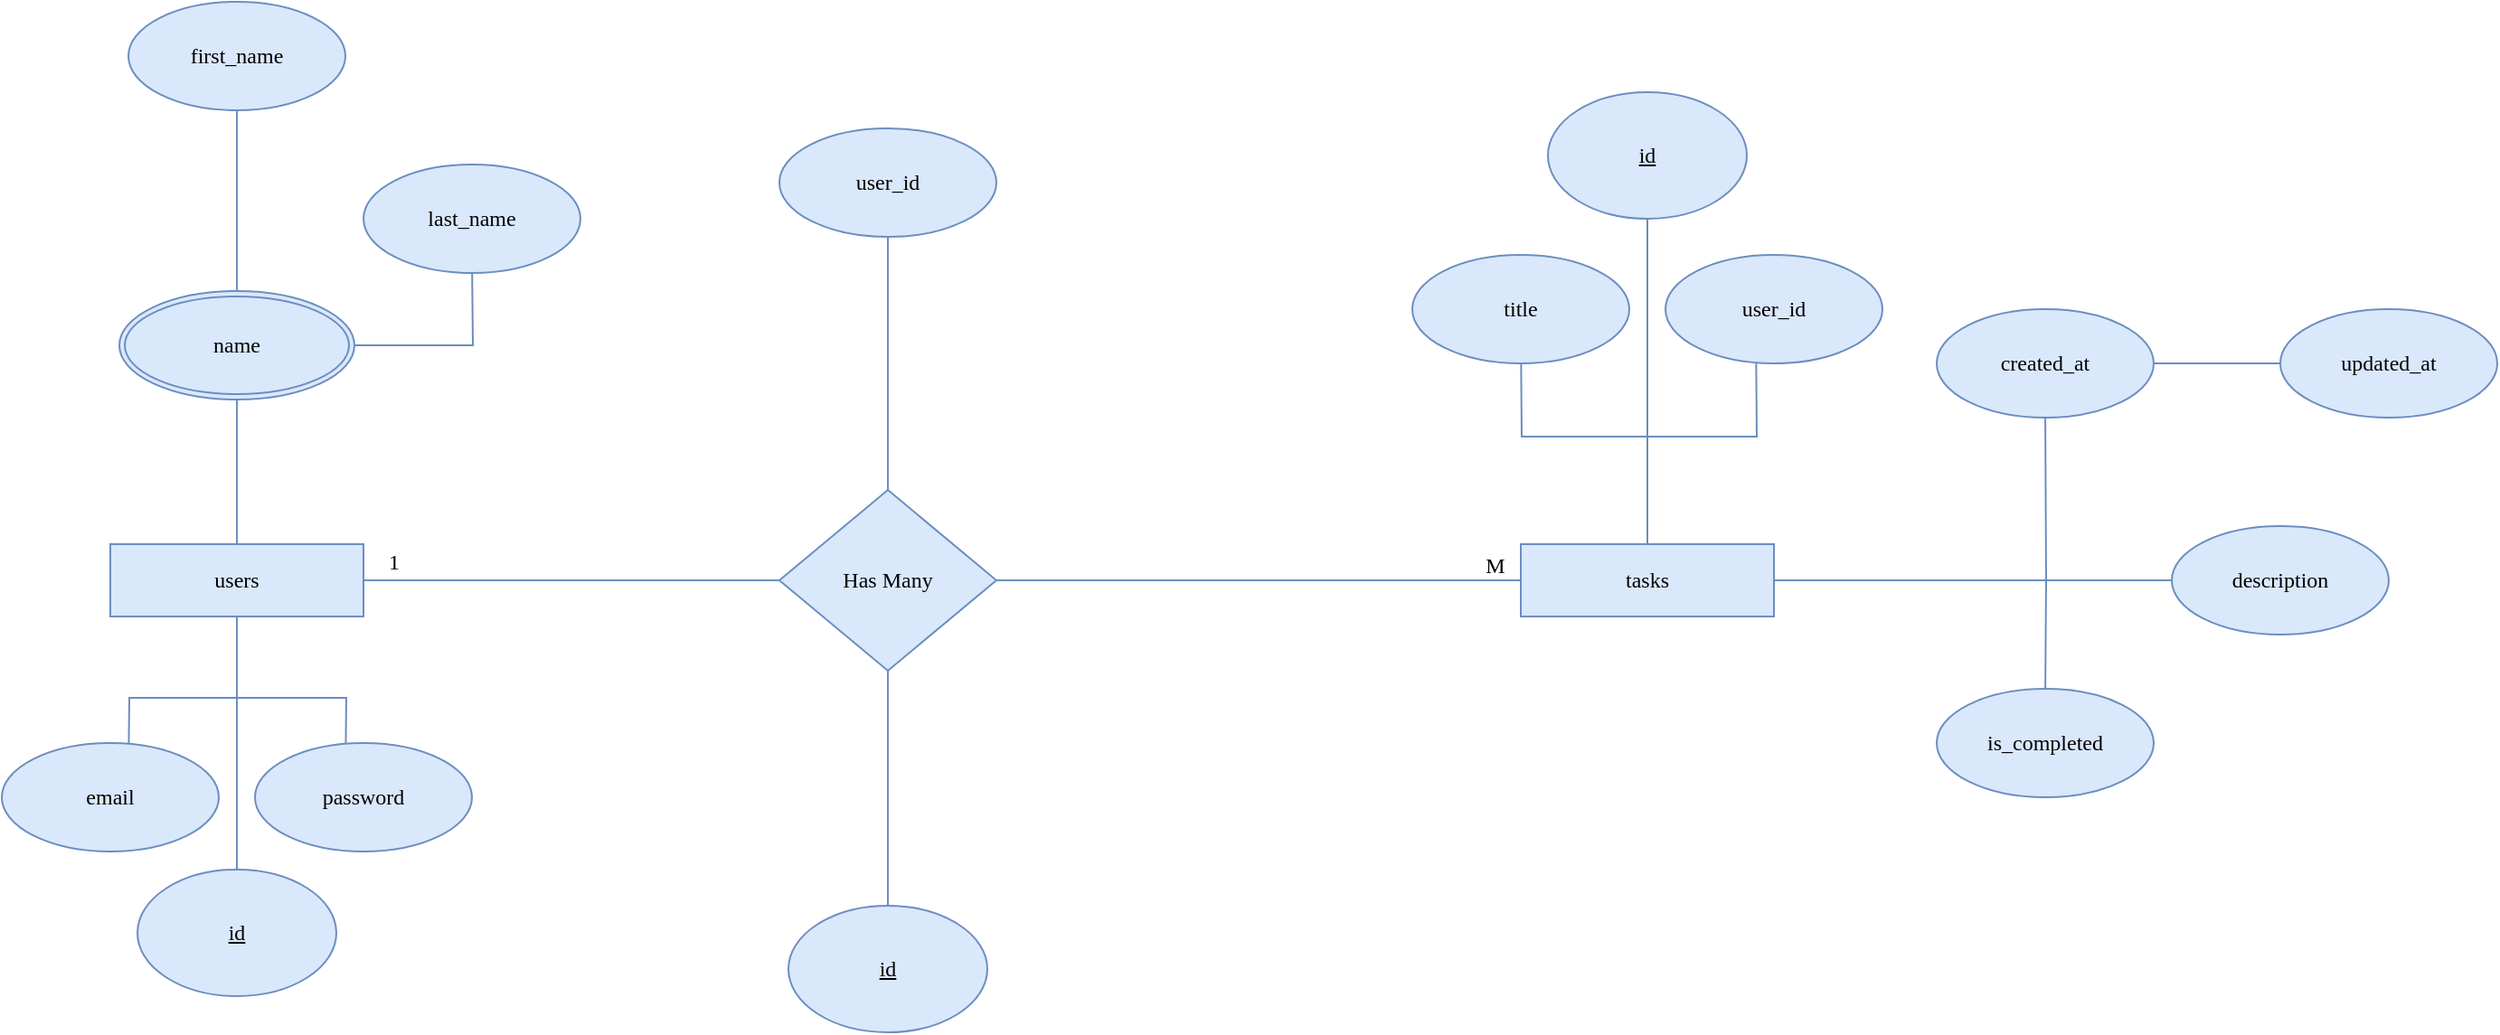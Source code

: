 <mxfile version="28.2.7">
  <diagram name="Page-1" id="ShCrVE427E_8MIGJ9xWh">
    <mxGraphModel dx="1973" dy="1744" grid="1" gridSize="10" guides="1" tooltips="1" connect="1" arrows="1" fold="1" page="1" pageScale="1" pageWidth="850" pageHeight="1100" math="0" shadow="0">
      <root>
        <mxCell id="0" />
        <mxCell id="1" parent="0" />
        <mxCell id="LQ3cpYP-hFQv1cbR6Jh2-3" style="edgeStyle=orthogonalEdgeStyle;rounded=0;orthogonalLoop=1;jettySize=auto;html=1;fillColor=#dae8fc;strokeColor=#6c8ebf;fontFamily=Times New Roman;" edge="1" parent="1" source="LQ3cpYP-hFQv1cbR6Jh2-1">
          <mxGeometry relative="1" as="geometry">
            <mxPoint x="390" y="20" as="targetPoint" />
          </mxGeometry>
        </mxCell>
        <mxCell id="LQ3cpYP-hFQv1cbR6Jh2-5" style="edgeStyle=orthogonalEdgeStyle;rounded=0;orthogonalLoop=1;jettySize=auto;html=1;fillColor=#dae8fc;strokeColor=#6c8ebf;fontFamily=Times New Roman;" edge="1" parent="1" source="LQ3cpYP-hFQv1cbR6Jh2-1">
          <mxGeometry relative="1" as="geometry">
            <mxPoint x="450" y="100" as="targetPoint" />
          </mxGeometry>
        </mxCell>
        <mxCell id="LQ3cpYP-hFQv1cbR6Jh2-6" style="edgeStyle=orthogonalEdgeStyle;rounded=0;orthogonalLoop=1;jettySize=auto;html=1;fillColor=#dae8fc;strokeColor=#6c8ebf;fontFamily=Times New Roman;" edge="1" parent="1" source="LQ3cpYP-hFQv1cbR6Jh2-1">
          <mxGeometry relative="1" as="geometry">
            <mxPoint x="320" y="100" as="targetPoint" />
          </mxGeometry>
        </mxCell>
        <mxCell id="LQ3cpYP-hFQv1cbR6Jh2-8" style="edgeStyle=orthogonalEdgeStyle;rounded=0;orthogonalLoop=1;jettySize=auto;html=1;fillColor=#dae8fc;strokeColor=#6c8ebf;fontFamily=Times New Roman;" edge="1" parent="1" source="LQ3cpYP-hFQv1cbR6Jh2-1">
          <mxGeometry relative="1" as="geometry">
            <mxPoint x="700" y="240" as="targetPoint" />
          </mxGeometry>
        </mxCell>
        <mxCell id="LQ3cpYP-hFQv1cbR6Jh2-10" style="edgeStyle=orthogonalEdgeStyle;rounded=0;orthogonalLoop=1;jettySize=auto;html=1;fillColor=#dae8fc;strokeColor=#6c8ebf;fontFamily=Times New Roman;" edge="1" parent="1" source="LQ3cpYP-hFQv1cbR6Jh2-1">
          <mxGeometry relative="1" as="geometry">
            <mxPoint x="610" y="310" as="targetPoint" />
          </mxGeometry>
        </mxCell>
        <mxCell id="LQ3cpYP-hFQv1cbR6Jh2-12" style="edgeStyle=orthogonalEdgeStyle;rounded=0;orthogonalLoop=1;jettySize=auto;html=1;fillColor=#dae8fc;strokeColor=#6c8ebf;fontFamily=Times New Roman;" edge="1" parent="1" source="LQ3cpYP-hFQv1cbR6Jh2-1">
          <mxGeometry relative="1" as="geometry">
            <mxPoint x="610" y="140" as="targetPoint" />
          </mxGeometry>
        </mxCell>
        <mxCell id="LQ3cpYP-hFQv1cbR6Jh2-16" style="edgeStyle=orthogonalEdgeStyle;rounded=0;orthogonalLoop=1;jettySize=auto;html=1;fillColor=#dae8fc;strokeColor=#6c8ebf;fontFamily=Times New Roman;" edge="1" parent="1" source="LQ3cpYP-hFQv1cbR6Jh2-1">
          <mxGeometry relative="1" as="geometry">
            <mxPoint x="10" y="240" as="targetPoint" />
          </mxGeometry>
        </mxCell>
        <mxCell id="LQ3cpYP-hFQv1cbR6Jh2-1" value="tasks" style="whiteSpace=wrap;html=1;align=center;fillColor=#dae8fc;strokeColor=#6c8ebf;fontFamily=Times New Roman;" vertex="1" parent="1">
          <mxGeometry x="320" y="220" width="140" height="40" as="geometry" />
        </mxCell>
        <mxCell id="LQ3cpYP-hFQv1cbR6Jh2-4" value="user_id" style="ellipse;whiteSpace=wrap;html=1;align=center;fillColor=#dae8fc;strokeColor=#6c8ebf;fontFamily=Times New Roman;" vertex="1" parent="1">
          <mxGeometry x="400" y="60" width="120" height="60" as="geometry" />
        </mxCell>
        <mxCell id="LQ3cpYP-hFQv1cbR6Jh2-7" value="title" style="ellipse;whiteSpace=wrap;html=1;align=center;fillColor=#dae8fc;strokeColor=#6c8ebf;fontFamily=Times New Roman;" vertex="1" parent="1">
          <mxGeometry x="260" y="60" width="120" height="60" as="geometry" />
        </mxCell>
        <mxCell id="LQ3cpYP-hFQv1cbR6Jh2-9" value="description" style="ellipse;whiteSpace=wrap;html=1;align=center;fillColor=#dae8fc;strokeColor=#6c8ebf;fontFamily=Times New Roman;" vertex="1" parent="1">
          <mxGeometry x="680" y="210" width="120" height="60" as="geometry" />
        </mxCell>
        <mxCell id="LQ3cpYP-hFQv1cbR6Jh2-11" value="is_completed" style="ellipse;whiteSpace=wrap;html=1;align=center;fillColor=#dae8fc;strokeColor=#6c8ebf;fontFamily=Times New Roman;" vertex="1" parent="1">
          <mxGeometry x="550" y="300" width="120" height="60" as="geometry" />
        </mxCell>
        <mxCell id="LQ3cpYP-hFQv1cbR6Jh2-14" style="edgeStyle=orthogonalEdgeStyle;rounded=0;orthogonalLoop=1;jettySize=auto;html=1;fillColor=#dae8fc;strokeColor=#6c8ebf;fontFamily=Times New Roman;" edge="1" parent="1" source="LQ3cpYP-hFQv1cbR6Jh2-13">
          <mxGeometry relative="1" as="geometry">
            <mxPoint x="780" y="120" as="targetPoint" />
          </mxGeometry>
        </mxCell>
        <mxCell id="LQ3cpYP-hFQv1cbR6Jh2-13" value="created_at" style="ellipse;whiteSpace=wrap;html=1;align=center;fillColor=#dae8fc;strokeColor=#6c8ebf;fontFamily=Times New Roman;" vertex="1" parent="1">
          <mxGeometry x="550" y="90" width="120" height="60" as="geometry" />
        </mxCell>
        <mxCell id="LQ3cpYP-hFQv1cbR6Jh2-15" value="updated_at" style="ellipse;whiteSpace=wrap;html=1;align=center;fillColor=#dae8fc;strokeColor=#6c8ebf;fontFamily=Times New Roman;" vertex="1" parent="1">
          <mxGeometry x="740" y="90" width="120" height="60" as="geometry" />
        </mxCell>
        <mxCell id="LQ3cpYP-hFQv1cbR6Jh2-18" style="edgeStyle=orthogonalEdgeStyle;rounded=0;orthogonalLoop=1;jettySize=auto;html=1;fillColor=#dae8fc;strokeColor=#6c8ebf;fontFamily=Times New Roman;" edge="1" parent="1" source="LQ3cpYP-hFQv1cbR6Jh2-17">
          <mxGeometry relative="1" as="geometry">
            <mxPoint x="-30" y="40" as="targetPoint" />
          </mxGeometry>
        </mxCell>
        <mxCell id="LQ3cpYP-hFQv1cbR6Jh2-21" style="edgeStyle=orthogonalEdgeStyle;rounded=0;orthogonalLoop=1;jettySize=auto;html=1;fillColor=#dae8fc;strokeColor=#6c8ebf;fontFamily=Times New Roman;" edge="1" parent="1" source="LQ3cpYP-hFQv1cbR6Jh2-17">
          <mxGeometry relative="1" as="geometry">
            <mxPoint x="-30" y="444" as="targetPoint" />
          </mxGeometry>
        </mxCell>
        <mxCell id="LQ3cpYP-hFQv1cbR6Jh2-23" style="edgeStyle=orthogonalEdgeStyle;rounded=0;orthogonalLoop=1;jettySize=auto;html=1;fillColor=#dae8fc;strokeColor=#6c8ebf;fontFamily=Times New Roman;" edge="1" parent="1" source="LQ3cpYP-hFQv1cbR6Jh2-17">
          <mxGeometry relative="1" as="geometry">
            <mxPoint x="-330" y="240" as="targetPoint" />
          </mxGeometry>
        </mxCell>
        <mxCell id="LQ3cpYP-hFQv1cbR6Jh2-17" value="Has Many" style="shape=rhombus;perimeter=rhombusPerimeter;whiteSpace=wrap;html=1;align=center;fillColor=#dae8fc;strokeColor=#6c8ebf;fontFamily=Times New Roman;" vertex="1" parent="1">
          <mxGeometry x="-90" y="190" width="120" height="100" as="geometry" />
        </mxCell>
        <mxCell id="LQ3cpYP-hFQv1cbR6Jh2-20" value="user_id" style="ellipse;whiteSpace=wrap;html=1;align=center;fillColor=#dae8fc;strokeColor=#6c8ebf;fontFamily=Times New Roman;" vertex="1" parent="1">
          <mxGeometry x="-90" y="-10" width="120" height="60" as="geometry" />
        </mxCell>
        <mxCell id="LQ3cpYP-hFQv1cbR6Jh2-25" style="edgeStyle=orthogonalEdgeStyle;rounded=0;orthogonalLoop=1;jettySize=auto;html=1;fillColor=#dae8fc;strokeColor=#6c8ebf;fontFamily=Times New Roman;" edge="1" parent="1" source="LQ3cpYP-hFQv1cbR6Jh2-24">
          <mxGeometry relative="1" as="geometry">
            <mxPoint x="-390" y="420" as="targetPoint" />
          </mxGeometry>
        </mxCell>
        <mxCell id="LQ3cpYP-hFQv1cbR6Jh2-28" style="edgeStyle=orthogonalEdgeStyle;rounded=0;orthogonalLoop=1;jettySize=auto;html=1;fillColor=#dae8fc;strokeColor=#6c8ebf;fontFamily=Times New Roman;" edge="1" parent="1" source="LQ3cpYP-hFQv1cbR6Jh2-24">
          <mxGeometry relative="1" as="geometry">
            <mxPoint x="-330" y="350" as="targetPoint" />
          </mxGeometry>
        </mxCell>
        <mxCell id="LQ3cpYP-hFQv1cbR6Jh2-29" style="edgeStyle=orthogonalEdgeStyle;rounded=0;orthogonalLoop=1;jettySize=auto;html=1;fillColor=#dae8fc;strokeColor=#6c8ebf;fontFamily=Times New Roman;" edge="1" parent="1" source="LQ3cpYP-hFQv1cbR6Jh2-24">
          <mxGeometry relative="1" as="geometry">
            <mxPoint x="-450" y="350" as="targetPoint" />
          </mxGeometry>
        </mxCell>
        <mxCell id="LQ3cpYP-hFQv1cbR6Jh2-32" style="edgeStyle=orthogonalEdgeStyle;rounded=0;orthogonalLoop=1;jettySize=auto;html=1;fillColor=#dae8fc;strokeColor=#6c8ebf;fontFamily=Times New Roman;" edge="1" parent="1" source="LQ3cpYP-hFQv1cbR6Jh2-24">
          <mxGeometry relative="1" as="geometry">
            <mxPoint x="-390" y="130" as="targetPoint" />
          </mxGeometry>
        </mxCell>
        <mxCell id="LQ3cpYP-hFQv1cbR6Jh2-24" value="users" style="whiteSpace=wrap;html=1;align=center;fillColor=#dae8fc;strokeColor=#6c8ebf;fontFamily=Times New Roman;" vertex="1" parent="1">
          <mxGeometry x="-460" y="220" width="140" height="40" as="geometry" />
        </mxCell>
        <mxCell id="LQ3cpYP-hFQv1cbR6Jh2-27" value="password" style="ellipse;whiteSpace=wrap;html=1;align=center;fillColor=#dae8fc;strokeColor=#6c8ebf;fontFamily=Times New Roman;" vertex="1" parent="1">
          <mxGeometry x="-380" y="330" width="120" height="60" as="geometry" />
        </mxCell>
        <mxCell id="LQ3cpYP-hFQv1cbR6Jh2-30" value="email" style="ellipse;whiteSpace=wrap;html=1;align=center;fillColor=#dae8fc;strokeColor=#6c8ebf;fontFamily=Times New Roman;" vertex="1" parent="1">
          <mxGeometry x="-520" y="330" width="120" height="60" as="geometry" />
        </mxCell>
        <mxCell id="LQ3cpYP-hFQv1cbR6Jh2-33" style="edgeStyle=orthogonalEdgeStyle;rounded=0;orthogonalLoop=1;jettySize=auto;html=1;fillColor=#dae8fc;strokeColor=#6c8ebf;fontFamily=Times New Roman;" edge="1" parent="1" source="LQ3cpYP-hFQv1cbR6Jh2-31">
          <mxGeometry relative="1" as="geometry">
            <mxPoint x="-390" y="-30" as="targetPoint" />
          </mxGeometry>
        </mxCell>
        <mxCell id="LQ3cpYP-hFQv1cbR6Jh2-35" style="edgeStyle=orthogonalEdgeStyle;rounded=0;orthogonalLoop=1;jettySize=auto;html=1;fillColor=#dae8fc;strokeColor=#6c8ebf;fontFamily=Times New Roman;" edge="1" parent="1" source="LQ3cpYP-hFQv1cbR6Jh2-31">
          <mxGeometry relative="1" as="geometry">
            <mxPoint x="-260" y="60" as="targetPoint" />
          </mxGeometry>
        </mxCell>
        <mxCell id="LQ3cpYP-hFQv1cbR6Jh2-31" value="name" style="ellipse;shape=doubleEllipse;margin=3;whiteSpace=wrap;html=1;align=center;fillColor=#dae8fc;strokeColor=#6c8ebf;fontFamily=Times New Roman;" vertex="1" parent="1">
          <mxGeometry x="-455" y="80" width="130" height="60" as="geometry" />
        </mxCell>
        <mxCell id="LQ3cpYP-hFQv1cbR6Jh2-34" value="first_name" style="ellipse;whiteSpace=wrap;html=1;align=center;fillColor=#dae8fc;strokeColor=#6c8ebf;fontFamily=Times New Roman;" vertex="1" parent="1">
          <mxGeometry x="-450" y="-80" width="120" height="60" as="geometry" />
        </mxCell>
        <mxCell id="LQ3cpYP-hFQv1cbR6Jh2-36" value="last_name" style="ellipse;whiteSpace=wrap;html=1;align=center;fillColor=#dae8fc;strokeColor=#6c8ebf;fontFamily=Times New Roman;" vertex="1" parent="1">
          <mxGeometry x="-320" y="10" width="120" height="60" as="geometry" />
        </mxCell>
        <mxCell id="LQ3cpYP-hFQv1cbR6Jh2-37" value="id" style="ellipse;whiteSpace=wrap;html=1;align=center;fontStyle=4;fillColor=#dae8fc;strokeColor=#6c8ebf;fontFamily=Times New Roman;" vertex="1" parent="1">
          <mxGeometry x="-445" y="400" width="110" height="70" as="geometry" />
        </mxCell>
        <mxCell id="LQ3cpYP-hFQv1cbR6Jh2-38" value="id" style="ellipse;whiteSpace=wrap;html=1;align=center;fontStyle=4;fillColor=#dae8fc;strokeColor=#6c8ebf;fontFamily=Times New Roman;" vertex="1" parent="1">
          <mxGeometry x="-85" y="420" width="110" height="70" as="geometry" />
        </mxCell>
        <mxCell id="LQ3cpYP-hFQv1cbR6Jh2-39" value="id" style="ellipse;whiteSpace=wrap;html=1;align=center;fontStyle=4;fillColor=#dae8fc;strokeColor=#6c8ebf;fontFamily=Times New Roman;" vertex="1" parent="1">
          <mxGeometry x="335" y="-30" width="110" height="70" as="geometry" />
        </mxCell>
        <mxCell id="LQ3cpYP-hFQv1cbR6Jh2-40" value="1" style="text;html=1;whiteSpace=wrap;align=center;verticalAlign=middle;rounded=0;fontFamily=Times New Roman;" vertex="1" parent="1">
          <mxGeometry x="-333" y="215" width="60" height="30" as="geometry" />
        </mxCell>
        <mxCell id="LQ3cpYP-hFQv1cbR6Jh2-41" value="M" style="text;html=1;whiteSpace=wrap;align=center;verticalAlign=middle;rounded=0;fontFamily=Times New Roman;" vertex="1" parent="1">
          <mxGeometry x="276" y="217" width="60" height="30" as="geometry" />
        </mxCell>
      </root>
    </mxGraphModel>
  </diagram>
</mxfile>
